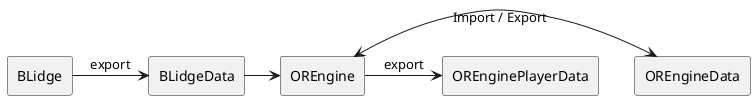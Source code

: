 @startuml savedata

rectangle BLidge as BL
rectangle BLidgeData as BLD

rectangle OREngine as OR
rectangle OREngineData as ORD
rectangle OREnginePlayerData as PlayerData

BL -> BLD : export
BLD -> OR
OR <-> ORD : Import / Export
OR -> PlayerData : export
@enduml